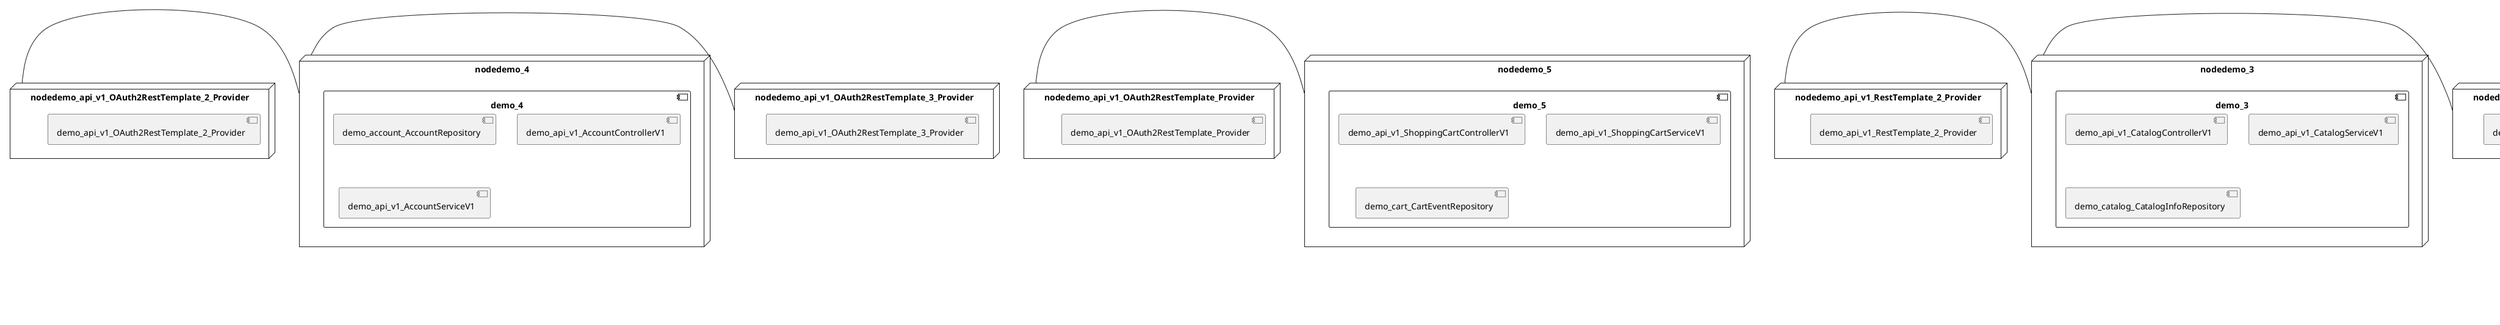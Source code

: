@startuml
skinparam fixCircleLabelOverlapping true
skinparam componentStyle uml2
node nodedemo {
component demo {
[demo_api_v1_UserControllerV1] [[kbastani-spring-cloud-event-sourcing-example.system#_EnBkEHx4Ee-7QuMK-xaQUQ]]
[demo_api_v1_UserServiceV1] [[kbastani-spring-cloud-event-sourcing-example.system#_EnBkEHx4Ee-7QuMK-xaQUQ]]
[demo_user_UserRepository] [[kbastani-spring-cloud-event-sourcing-example.system#_EnBkEHx4Ee-7QuMK-xaQUQ]]
}
}
node nodedemo_2 {
component demo_2 {
[DatabaseInitializer] [[kbastani-spring-cloud-event-sourcing-example.system#_EnBkEHx4Ee-7QuMK-xaQUQ]]
[demo_api_v1_OrderControllerV1] [[kbastani-spring-cloud-event-sourcing-example.system#_EnBkEHx4Ee-7QuMK-xaQUQ]]
[demo_api_v1_OrderServiceV1] [[kbastani-spring-cloud-event-sourcing-example.system#_EnBkEHx4Ee-7QuMK-xaQUQ]]
[demo_config_DatabaseInitializer] [[kbastani-spring-cloud-event-sourcing-example.system#_EnBkEHx4Ee-7QuMK-xaQUQ]]
[demo_invoice_InvoiceRepository] [[kbastani-spring-cloud-event-sourcing-example.system#_EnBkEHx4Ee-7QuMK-xaQUQ]]
[demo_order_OrderEventRepository] [[kbastani-spring-cloud-event-sourcing-example.system#_EnBkEHx4Ee-7QuMK-xaQUQ]]
[demo_order_OrderRepository] [[kbastani-spring-cloud-event-sourcing-example.system#_EnBkEHx4Ee-7QuMK-xaQUQ]]
}
}
node nodedemo_3 {
component demo_3 {
[demo_api_v1_CatalogControllerV1] [[kbastani-spring-cloud-event-sourcing-example.system#_EnBkEHx4Ee-7QuMK-xaQUQ]]
[demo_api_v1_CatalogServiceV1] [[kbastani-spring-cloud-event-sourcing-example.system#_EnBkEHx4Ee-7QuMK-xaQUQ]]
[demo_catalog_CatalogInfoRepository] [[kbastani-spring-cloud-event-sourcing-example.system#_EnBkEHx4Ee-7QuMK-xaQUQ]]
}
}
node nodedemo_4 {
component demo_4 {
[demo_account_AccountRepository] [[kbastani-spring-cloud-event-sourcing-example.system#_EnBkEHx4Ee-7QuMK-xaQUQ]]
[demo_api_v1_AccountControllerV1] [[kbastani-spring-cloud-event-sourcing-example.system#_EnBkEHx4Ee-7QuMK-xaQUQ]]
[demo_api_v1_AccountServiceV1] [[kbastani-spring-cloud-event-sourcing-example.system#_EnBkEHx4Ee-7QuMK-xaQUQ]]
}
}
node nodedemo_5 {
component demo_5 {
[demo_api_v1_ShoppingCartControllerV1] [[kbastani-spring-cloud-event-sourcing-example.system#_EnBkEHx4Ee-7QuMK-xaQUQ]]
[demo_api_v1_ShoppingCartServiceV1] [[kbastani-spring-cloud-event-sourcing-example.system#_EnBkEHx4Ee-7QuMK-xaQUQ]]
[demo_cart_CartEventRepository] [[kbastani-spring-cloud-event-sourcing-example.system#_EnBkEHx4Ee-7QuMK-xaQUQ]]
}
}
node nodedemo_6 {
component demo_6 {
[demo_UserController] [[kbastani-spring-cloud-event-sourcing-example.system#_EnBkEHx4Ee-7QuMK-xaQUQ]]
[demo_UserRepository] [[kbastani-spring-cloud-event-sourcing-example.system#_EnBkEHx4Ee-7QuMK-xaQUQ]]
[demo_UserService] [[kbastani-spring-cloud-event-sourcing-example.system#_EnBkEHx4Ee-7QuMK-xaQUQ]]
[demo_login_UserController] [[kbastani-spring-cloud-event-sourcing-example.system#_EnBkEHx4Ee-7QuMK-xaQUQ]]
}
}
node nodedemo_v1 {
component demo_v1 {
[demo_v1_InventoryControllerV1] [[kbastani-spring-cloud-event-sourcing-example.system#_EnBkEHx4Ee-7QuMK-xaQUQ]]
[demo_v1_InventoryServiceV1] [[kbastani-spring-cloud-event-sourcing-example.system#_EnBkEHx4Ee-7QuMK-xaQUQ]]
}
}
node nodedemo_api_v1_OAuth2RestTemplate_2_Provider {
[demo_api_v1_OAuth2RestTemplate_2_Provider] [[kbastani-spring-cloud-event-sourcing-example.system#_EnBkEHx4Ee-7QuMK-xaQUQ]]
}
node nodedemo_api_v1_OAuth2RestTemplate_3_Provider {
[demo_api_v1_OAuth2RestTemplate_3_Provider] [[kbastani-spring-cloud-event-sourcing-example.system#_EnBkEHx4Ee-7QuMK-xaQUQ]]
}
node nodedemo_api_v1_OAuth2RestTemplate_Provider {
[demo_api_v1_OAuth2RestTemplate_Provider] [[kbastani-spring-cloud-event-sourcing-example.system#_EnBkEHx4Ee-7QuMK-xaQUQ]]
}
node nodedemo_api_v1_RestTemplate_2_Provider {
[demo_api_v1_RestTemplate_2_Provider] [[kbastani-spring-cloud-event-sourcing-example.system#_EnBkEHx4Ee-7QuMK-xaQUQ]]
}
node nodedemo_api_v1_RestTemplate_Provider {
[demo_api_v1_RestTemplate_Provider] [[kbastani-spring-cloud-event-sourcing-example.system#_EnBkEHx4Ee-7QuMK-xaQUQ]]
}
node nodedemo_inventory_InventoryRepository_Provider {
[demo_inventory_InventoryRepository_Provider] [[kbastani-spring-cloud-event-sourcing-example.system#_EnBkEHx4Ee-7QuMK-xaQUQ]]
}
node nodedemo_login_AuthenticationManager_Provider {
[demo_login_AuthenticationManager_Provider] [[kbastani-spring-cloud-event-sourcing-example.system#_EnBkEHx4Ee-7QuMK-xaQUQ]]
}
node nodedemo_login_ClientDetailsService_Provider {
[demo_login_ClientDetailsService_Provider] [[kbastani-spring-cloud-event-sourcing-example.system#_EnBkEHx4Ee-7QuMK-xaQUQ]]
}
node nodedemo_login_HttpSessionSecurityContextRepository_Provider {
[demo_login_HttpSessionSecurityContextRepository_Provider] [[kbastani-spring-cloud-event-sourcing-example.system#_EnBkEHx4Ee-7QuMK-xaQUQ]]
}
node nodedemo_login_LoginController {
[demo_login_LoginController] [[kbastani-spring-cloud-event-sourcing-example.system#_EnBkEHx4Ee-7QuMK-xaQUQ]]
}
node nodedemo_product_ProductRepository_Provider {
[demo_product_ProductRepository_Provider] [[kbastani-spring-cloud-event-sourcing-example.system#_EnBkEHx4Ee-7QuMK-xaQUQ]]
}
node nodedemo_user_UserClientV1 {
[demo_user_UserClientV1] [[kbastani-spring-cloud-event-sourcing-example.system#_EnBkEHx4Ee-7QuMK-xaQUQ]]
}
node nodedemo_v1_Session_Provider {
[demo_v1_Session_Provider] [[kbastani-spring-cloud-event-sourcing-example.system#_EnBkEHx4Ee-7QuMK-xaQUQ]]
}
[nodedemo_api_v1_OAuth2RestTemplate_2_Provider] - [nodedemo_4]
[nodedemo_api_v1_OAuth2RestTemplate_3_Provider] - [nodedemo_4]
[nodedemo_api_v1_OAuth2RestTemplate_Provider] - [nodedemo_5]
[nodedemo_api_v1_RestTemplate_2_Provider] - [nodedemo_3]
[nodedemo_api_v1_RestTemplate_Provider] - [nodedemo_3]
[nodedemo_inventory_InventoryRepository_Provider] - [nodedemo_v1]
[nodedemo_login_AuthenticationManager_Provider] - [nodedemo_login_LoginController]
[nodedemo_login_ClientDetailsService_Provider] - [nodedemo_login_LoginController]
[nodedemo_login_HttpSessionSecurityContextRepository_Provider] - [nodedemo_login_LoginController]
[nodedemo_product_ProductRepository_Provider] - [nodedemo_v1]
[nodedemo_v1_Session_Provider] - [nodedemo_v1]
[nodedemo] - [nodedemo_user_UserClientV1]

@enduml
